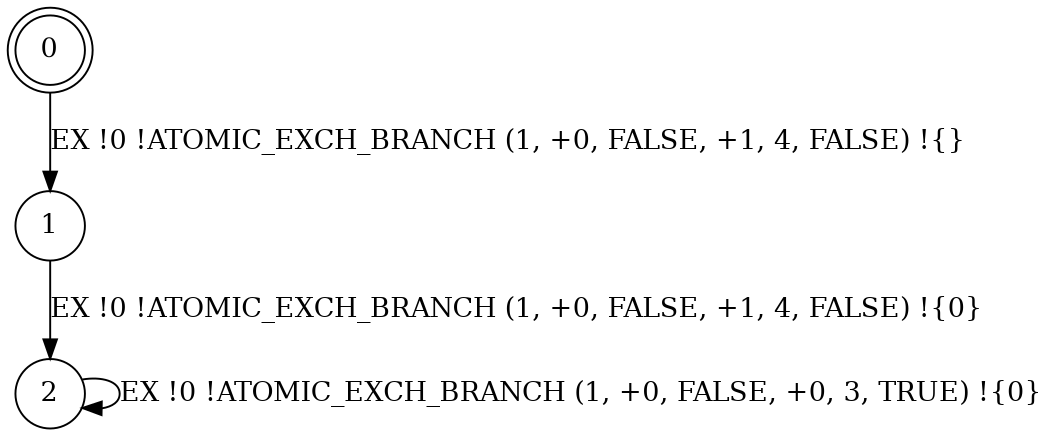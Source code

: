 digraph BCG {
size = "7, 10.5";
center = TRUE;
node [shape = circle];
0 [peripheries = 2];
0 -> 1 [label = "EX !0 !ATOMIC_EXCH_BRANCH (1, +0, FALSE, +1, 4, FALSE) !{}"];
1 -> 2 [label = "EX !0 !ATOMIC_EXCH_BRANCH (1, +0, FALSE, +1, 4, FALSE) !{0}"];
2 -> 2 [label = "EX !0 !ATOMIC_EXCH_BRANCH (1, +0, FALSE, +0, 3, TRUE) !{0}"];
}
